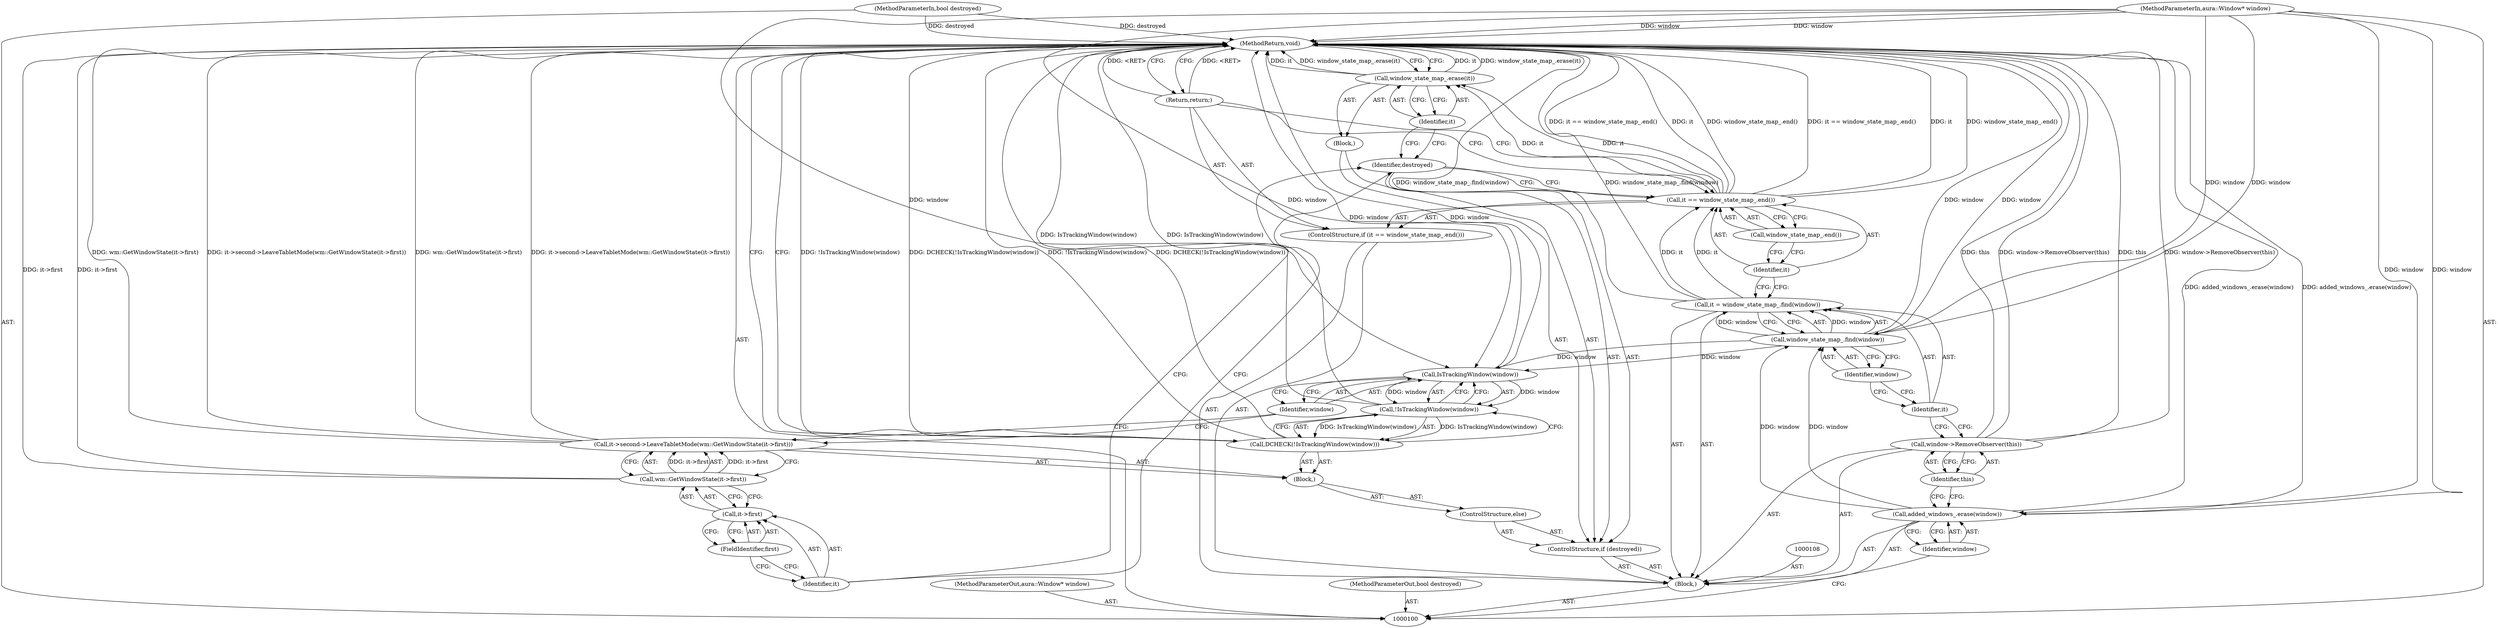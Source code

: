 digraph "1_Chrome_13e1002277287ed0090b2ca76c2d01545e677935_0" {
"1000134" [label="(MethodReturn,void)"];
"1000101" [label="(MethodParameterIn,aura::Window* window)"];
"1000195" [label="(MethodParameterOut,aura::Window* window)"];
"1000120" [label="(Block,)"];
"1000118" [label="(ControlStructure,if (destroyed))"];
"1000119" [label="(Identifier,destroyed)"];
"1000122" [label="(Identifier,it)"];
"1000121" [label="(Call,window_state_map_.erase(it))"];
"1000124" [label="(Block,)"];
"1000123" [label="(ControlStructure,else)"];
"1000126" [label="(Call,wm::GetWindowState(it->first))"];
"1000125" [label="(Call,it->second->LeaveTabletMode(wm::GetWindowState(it->first)))"];
"1000127" [label="(Call,it->first)"];
"1000128" [label="(Identifier,it)"];
"1000129" [label="(FieldIdentifier,first)"];
"1000131" [label="(Call,!IsTrackingWindow(window))"];
"1000132" [label="(Call,IsTrackingWindow(window))"];
"1000133" [label="(Identifier,window)"];
"1000130" [label="(Call,DCHECK(!IsTrackingWindow(window)))"];
"1000102" [label="(MethodParameterIn,bool destroyed)"];
"1000196" [label="(MethodParameterOut,bool destroyed)"];
"1000103" [label="(Block,)"];
"1000105" [label="(Identifier,window)"];
"1000104" [label="(Call,added_windows_.erase(window))"];
"1000107" [label="(Identifier,this)"];
"1000106" [label="(Call,window->RemoveObserver(this))"];
"1000109" [label="(Call,it = window_state_map_.find(window))"];
"1000110" [label="(Identifier,it)"];
"1000111" [label="(Call,window_state_map_.find(window))"];
"1000112" [label="(Identifier,window)"];
"1000116" [label="(Call,window_state_map_.end())"];
"1000113" [label="(ControlStructure,if (it == window_state_map_.end()))"];
"1000114" [label="(Call,it == window_state_map_.end())"];
"1000115" [label="(Identifier,it)"];
"1000117" [label="(Return,return;)"];
"1000134" -> "1000100"  [label="AST: "];
"1000134" -> "1000117"  [label="CFG: "];
"1000134" -> "1000121"  [label="CFG: "];
"1000134" -> "1000130"  [label="CFG: "];
"1000117" -> "1000134"  [label="DDG: <RET>"];
"1000125" -> "1000134"  [label="DDG: it->second->LeaveTabletMode(wm::GetWindowState(it->first))"];
"1000125" -> "1000134"  [label="DDG: wm::GetWindowState(it->first)"];
"1000106" -> "1000134"  [label="DDG: this"];
"1000106" -> "1000134"  [label="DDG: window->RemoveObserver(this)"];
"1000104" -> "1000134"  [label="DDG: added_windows_.erase(window)"];
"1000114" -> "1000134"  [label="DDG: it == window_state_map_.end()"];
"1000114" -> "1000134"  [label="DDG: it"];
"1000114" -> "1000134"  [label="DDG: window_state_map_.end()"];
"1000131" -> "1000134"  [label="DDG: IsTrackingWindow(window)"];
"1000126" -> "1000134"  [label="DDG: it->first"];
"1000101" -> "1000134"  [label="DDG: window"];
"1000121" -> "1000134"  [label="DDG: it"];
"1000121" -> "1000134"  [label="DDG: window_state_map_.erase(it)"];
"1000130" -> "1000134"  [label="DDG: !IsTrackingWindow(window)"];
"1000130" -> "1000134"  [label="DDG: DCHECK(!IsTrackingWindow(window))"];
"1000132" -> "1000134"  [label="DDG: window"];
"1000102" -> "1000134"  [label="DDG: destroyed"];
"1000111" -> "1000134"  [label="DDG: window"];
"1000109" -> "1000134"  [label="DDG: window_state_map_.find(window)"];
"1000101" -> "1000100"  [label="AST: "];
"1000101" -> "1000134"  [label="DDG: window"];
"1000101" -> "1000104"  [label="DDG: window"];
"1000101" -> "1000111"  [label="DDG: window"];
"1000101" -> "1000132"  [label="DDG: window"];
"1000195" -> "1000100"  [label="AST: "];
"1000120" -> "1000118"  [label="AST: "];
"1000121" -> "1000120"  [label="AST: "];
"1000118" -> "1000103"  [label="AST: "];
"1000119" -> "1000118"  [label="AST: "];
"1000120" -> "1000118"  [label="AST: "];
"1000123" -> "1000118"  [label="AST: "];
"1000119" -> "1000118"  [label="AST: "];
"1000119" -> "1000114"  [label="CFG: "];
"1000122" -> "1000119"  [label="CFG: "];
"1000128" -> "1000119"  [label="CFG: "];
"1000122" -> "1000121"  [label="AST: "];
"1000122" -> "1000119"  [label="CFG: "];
"1000121" -> "1000122"  [label="CFG: "];
"1000121" -> "1000120"  [label="AST: "];
"1000121" -> "1000122"  [label="CFG: "];
"1000122" -> "1000121"  [label="AST: "];
"1000134" -> "1000121"  [label="CFG: "];
"1000121" -> "1000134"  [label="DDG: it"];
"1000121" -> "1000134"  [label="DDG: window_state_map_.erase(it)"];
"1000114" -> "1000121"  [label="DDG: it"];
"1000124" -> "1000123"  [label="AST: "];
"1000125" -> "1000124"  [label="AST: "];
"1000130" -> "1000124"  [label="AST: "];
"1000123" -> "1000118"  [label="AST: "];
"1000124" -> "1000123"  [label="AST: "];
"1000126" -> "1000125"  [label="AST: "];
"1000126" -> "1000127"  [label="CFG: "];
"1000127" -> "1000126"  [label="AST: "];
"1000125" -> "1000126"  [label="CFG: "];
"1000126" -> "1000134"  [label="DDG: it->first"];
"1000126" -> "1000125"  [label="DDG: it->first"];
"1000125" -> "1000124"  [label="AST: "];
"1000125" -> "1000126"  [label="CFG: "];
"1000126" -> "1000125"  [label="AST: "];
"1000133" -> "1000125"  [label="CFG: "];
"1000125" -> "1000134"  [label="DDG: it->second->LeaveTabletMode(wm::GetWindowState(it->first))"];
"1000125" -> "1000134"  [label="DDG: wm::GetWindowState(it->first)"];
"1000126" -> "1000125"  [label="DDG: it->first"];
"1000127" -> "1000126"  [label="AST: "];
"1000127" -> "1000129"  [label="CFG: "];
"1000128" -> "1000127"  [label="AST: "];
"1000129" -> "1000127"  [label="AST: "];
"1000126" -> "1000127"  [label="CFG: "];
"1000128" -> "1000127"  [label="AST: "];
"1000128" -> "1000119"  [label="CFG: "];
"1000129" -> "1000128"  [label="CFG: "];
"1000129" -> "1000127"  [label="AST: "];
"1000129" -> "1000128"  [label="CFG: "];
"1000127" -> "1000129"  [label="CFG: "];
"1000131" -> "1000130"  [label="AST: "];
"1000131" -> "1000132"  [label="CFG: "];
"1000132" -> "1000131"  [label="AST: "];
"1000130" -> "1000131"  [label="CFG: "];
"1000131" -> "1000134"  [label="DDG: IsTrackingWindow(window)"];
"1000131" -> "1000130"  [label="DDG: IsTrackingWindow(window)"];
"1000132" -> "1000131"  [label="DDG: window"];
"1000132" -> "1000131"  [label="AST: "];
"1000132" -> "1000133"  [label="CFG: "];
"1000133" -> "1000132"  [label="AST: "];
"1000131" -> "1000132"  [label="CFG: "];
"1000132" -> "1000134"  [label="DDG: window"];
"1000132" -> "1000131"  [label="DDG: window"];
"1000111" -> "1000132"  [label="DDG: window"];
"1000101" -> "1000132"  [label="DDG: window"];
"1000133" -> "1000132"  [label="AST: "];
"1000133" -> "1000125"  [label="CFG: "];
"1000132" -> "1000133"  [label="CFG: "];
"1000130" -> "1000124"  [label="AST: "];
"1000130" -> "1000131"  [label="CFG: "];
"1000131" -> "1000130"  [label="AST: "];
"1000134" -> "1000130"  [label="CFG: "];
"1000130" -> "1000134"  [label="DDG: !IsTrackingWindow(window)"];
"1000130" -> "1000134"  [label="DDG: DCHECK(!IsTrackingWindow(window))"];
"1000131" -> "1000130"  [label="DDG: IsTrackingWindow(window)"];
"1000102" -> "1000100"  [label="AST: "];
"1000102" -> "1000134"  [label="DDG: destroyed"];
"1000196" -> "1000100"  [label="AST: "];
"1000103" -> "1000100"  [label="AST: "];
"1000104" -> "1000103"  [label="AST: "];
"1000106" -> "1000103"  [label="AST: "];
"1000108" -> "1000103"  [label="AST: "];
"1000109" -> "1000103"  [label="AST: "];
"1000113" -> "1000103"  [label="AST: "];
"1000118" -> "1000103"  [label="AST: "];
"1000105" -> "1000104"  [label="AST: "];
"1000105" -> "1000100"  [label="CFG: "];
"1000104" -> "1000105"  [label="CFG: "];
"1000104" -> "1000103"  [label="AST: "];
"1000104" -> "1000105"  [label="CFG: "];
"1000105" -> "1000104"  [label="AST: "];
"1000107" -> "1000104"  [label="CFG: "];
"1000104" -> "1000134"  [label="DDG: added_windows_.erase(window)"];
"1000101" -> "1000104"  [label="DDG: window"];
"1000104" -> "1000111"  [label="DDG: window"];
"1000107" -> "1000106"  [label="AST: "];
"1000107" -> "1000104"  [label="CFG: "];
"1000106" -> "1000107"  [label="CFG: "];
"1000106" -> "1000103"  [label="AST: "];
"1000106" -> "1000107"  [label="CFG: "];
"1000107" -> "1000106"  [label="AST: "];
"1000110" -> "1000106"  [label="CFG: "];
"1000106" -> "1000134"  [label="DDG: this"];
"1000106" -> "1000134"  [label="DDG: window->RemoveObserver(this)"];
"1000109" -> "1000103"  [label="AST: "];
"1000109" -> "1000111"  [label="CFG: "];
"1000110" -> "1000109"  [label="AST: "];
"1000111" -> "1000109"  [label="AST: "];
"1000115" -> "1000109"  [label="CFG: "];
"1000109" -> "1000134"  [label="DDG: window_state_map_.find(window)"];
"1000111" -> "1000109"  [label="DDG: window"];
"1000109" -> "1000114"  [label="DDG: it"];
"1000110" -> "1000109"  [label="AST: "];
"1000110" -> "1000106"  [label="CFG: "];
"1000112" -> "1000110"  [label="CFG: "];
"1000111" -> "1000109"  [label="AST: "];
"1000111" -> "1000112"  [label="CFG: "];
"1000112" -> "1000111"  [label="AST: "];
"1000109" -> "1000111"  [label="CFG: "];
"1000111" -> "1000134"  [label="DDG: window"];
"1000111" -> "1000109"  [label="DDG: window"];
"1000104" -> "1000111"  [label="DDG: window"];
"1000101" -> "1000111"  [label="DDG: window"];
"1000111" -> "1000132"  [label="DDG: window"];
"1000112" -> "1000111"  [label="AST: "];
"1000112" -> "1000110"  [label="CFG: "];
"1000111" -> "1000112"  [label="CFG: "];
"1000116" -> "1000114"  [label="AST: "];
"1000116" -> "1000115"  [label="CFG: "];
"1000114" -> "1000116"  [label="CFG: "];
"1000113" -> "1000103"  [label="AST: "];
"1000114" -> "1000113"  [label="AST: "];
"1000117" -> "1000113"  [label="AST: "];
"1000114" -> "1000113"  [label="AST: "];
"1000114" -> "1000116"  [label="CFG: "];
"1000115" -> "1000114"  [label="AST: "];
"1000116" -> "1000114"  [label="AST: "];
"1000117" -> "1000114"  [label="CFG: "];
"1000119" -> "1000114"  [label="CFG: "];
"1000114" -> "1000134"  [label="DDG: it == window_state_map_.end()"];
"1000114" -> "1000134"  [label="DDG: it"];
"1000114" -> "1000134"  [label="DDG: window_state_map_.end()"];
"1000109" -> "1000114"  [label="DDG: it"];
"1000114" -> "1000121"  [label="DDG: it"];
"1000115" -> "1000114"  [label="AST: "];
"1000115" -> "1000109"  [label="CFG: "];
"1000116" -> "1000115"  [label="CFG: "];
"1000117" -> "1000113"  [label="AST: "];
"1000117" -> "1000114"  [label="CFG: "];
"1000134" -> "1000117"  [label="CFG: "];
"1000117" -> "1000134"  [label="DDG: <RET>"];
}
